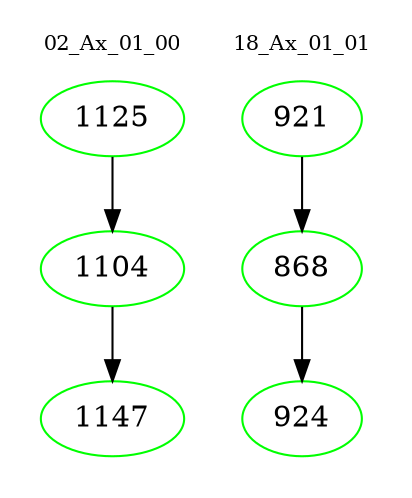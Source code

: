 digraph{
subgraph cluster_0 {
color = white
label = "02_Ax_01_00";
fontsize=10;
T0_1125 [label="1125", color="green"]
T0_1125 -> T0_1104 [color="black"]
T0_1104 [label="1104", color="green"]
T0_1104 -> T0_1147 [color="black"]
T0_1147 [label="1147", color="green"]
}
subgraph cluster_1 {
color = white
label = "18_Ax_01_01";
fontsize=10;
T1_921 [label="921", color="green"]
T1_921 -> T1_868 [color="black"]
T1_868 [label="868", color="green"]
T1_868 -> T1_924 [color="black"]
T1_924 [label="924", color="green"]
}
}

